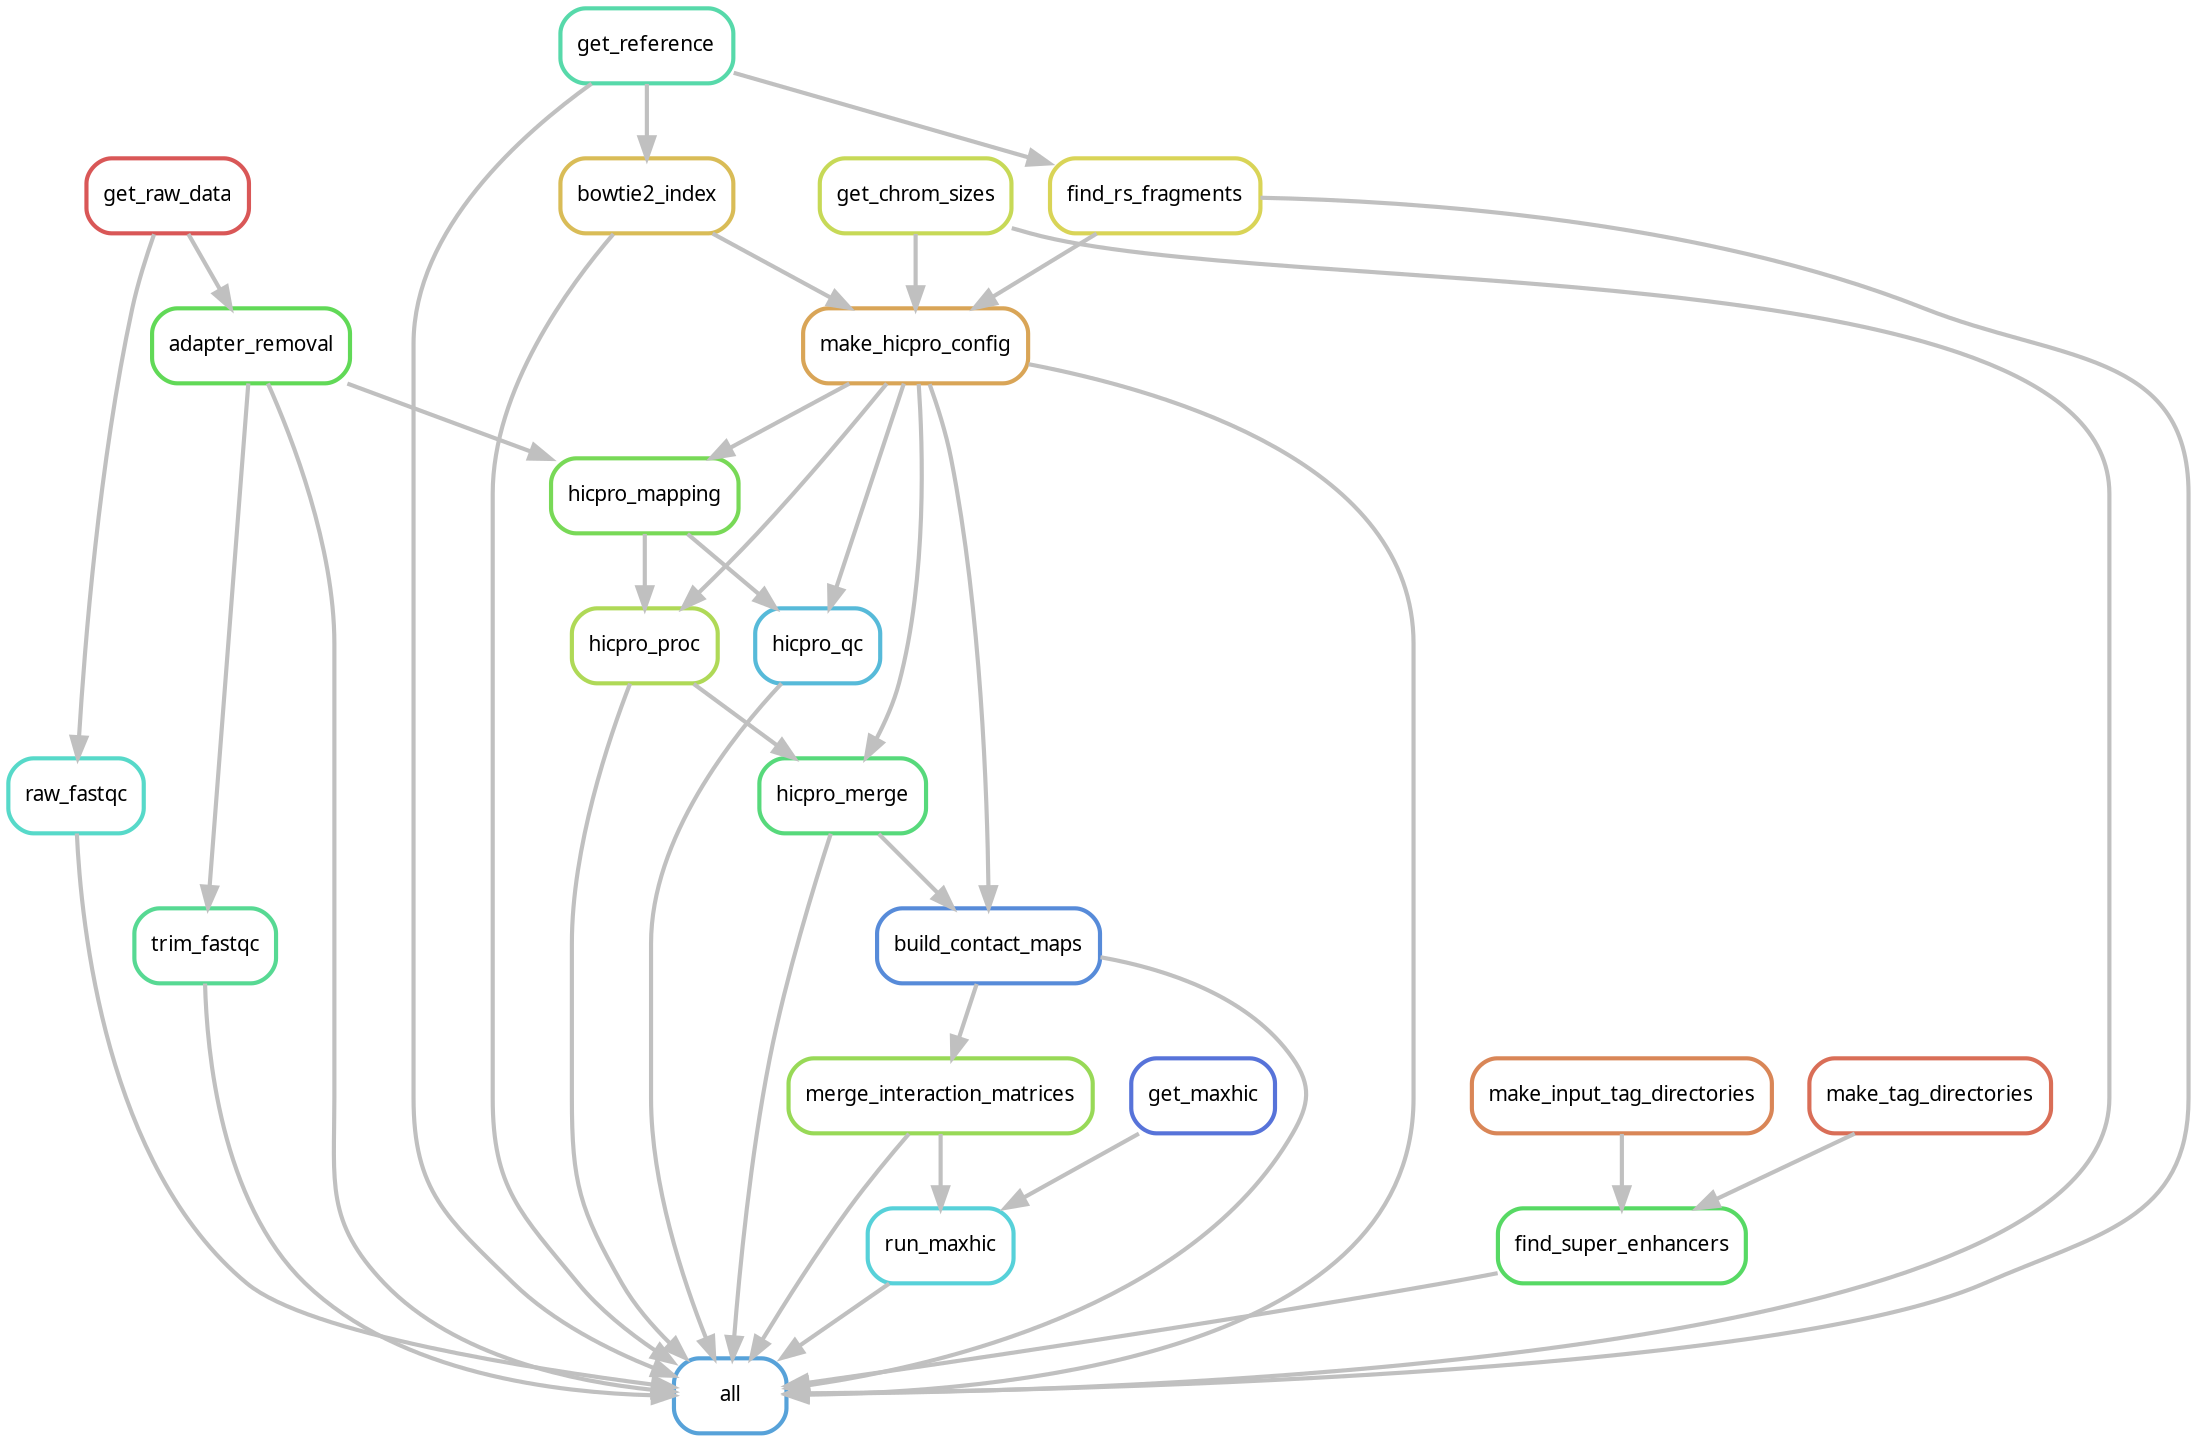 digraph snakemake_dag {
    graph[bgcolor=white, margin=0];
    node[shape=box, style=rounded, fontname=sans,                 fontsize=10, penwidth=2];
    edge[penwidth=2, color=grey];
	0[label = "all", color = "0.57 0.6 0.85", style="rounded"];
	1[label = "raw_fastqc", color = "0.48 0.6 0.85", style="rounded"];
	2[label = "build_contact_maps", color = "0.60 0.6 0.85", style="rounded"];
	3[label = "merge_interaction_matrices", color = "0.25 0.6 0.85", style="rounded"];
	4[label = "trim_fastqc", color = "0.41 0.6 0.85", style="rounded"];
	5[label = "run_maxhic", color = "0.51 0.6 0.85", style="rounded"];
	6[label = "adapter_removal", color = "0.32 0.6 0.85", style="rounded"];
	7[label = "make_hicpro_config", color = "0.10 0.6 0.85", style="rounded"];
	8[label = "hicpro_qc", color = "0.54 0.6 0.85", style="rounded"];
	9[label = "hicpro_merge", color = "0.38 0.6 0.85", style="rounded"];
	10[label = "bowtie2_index", color = "0.13 0.6 0.85", style="rounded"];
	11[label = "find_rs_fragments", color = "0.16 0.6 0.85", style="rounded"];
	12[label = "hicpro_proc", color = "0.22 0.6 0.85", style="rounded"];
	13[label = "find_super_enhancers", color = "0.35 0.6 0.85", style="rounded"];
	14[label = "get_reference", color = "0.44 0.6 0.85", style="rounded"];
	15[label = "get_chrom_sizes", color = "0.19 0.6 0.85", style="rounded"];
	16[label = "get_raw_data", color = "0.00 0.6 0.85", style="rounded"];
	17[label = "get_maxhic", color = "0.63 0.6 0.85", style="rounded"];
	18[label = "hicpro_mapping", color = "0.29 0.6 0.85", style="rounded"];
	19[label = "make_input_tag_directories", color = "0.06 0.6 0.85", style="rounded"];
	20[label = "make_tag_directories", color = "0.03 0.6 0.85", style="rounded"];
	9 -> 0
	5 -> 0
	12 -> 0
	8 -> 0
	7 -> 0
	3 -> 0
	15 -> 0
	2 -> 0
	10 -> 0
	11 -> 0
	14 -> 0
	4 -> 0
	1 -> 0
	6 -> 0
	13 -> 0
	16 -> 1
	9 -> 2
	7 -> 2
	2 -> 3
	6 -> 4
	17 -> 5
	3 -> 5
	16 -> 6
	10 -> 7
	15 -> 7
	11 -> 7
	7 -> 8
	18 -> 8
	12 -> 9
	7 -> 9
	14 -> 10
	14 -> 11
	7 -> 12
	18 -> 12
	20 -> 13
	19 -> 13
	7 -> 18
	6 -> 18
}            
